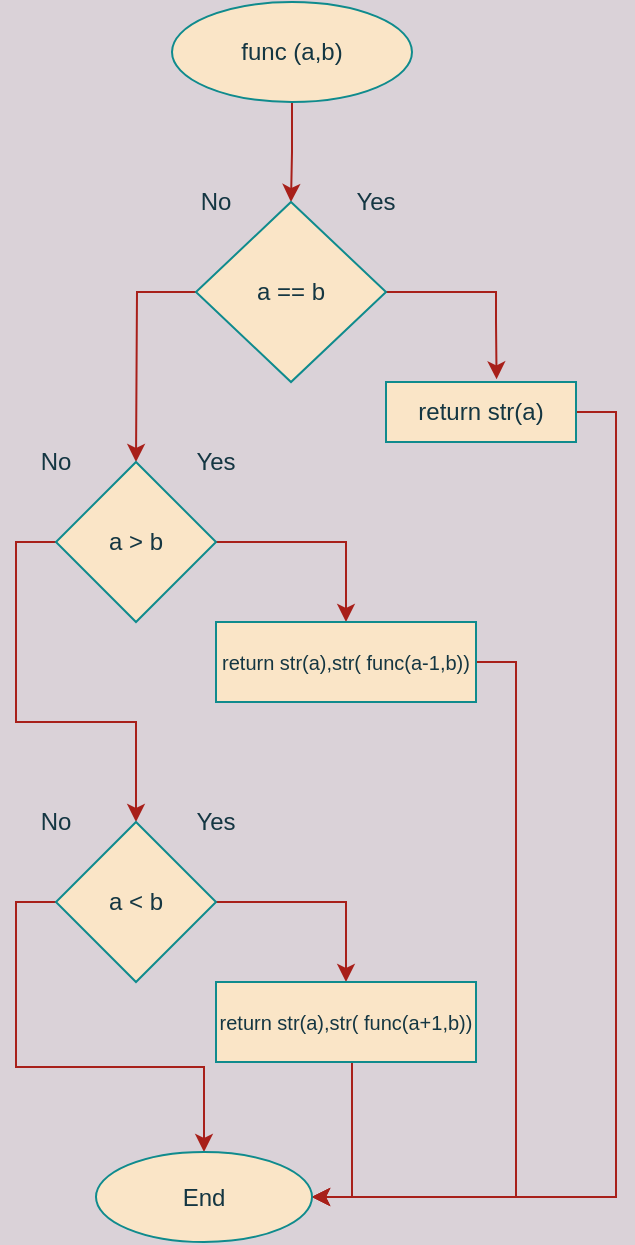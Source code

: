 <mxfile>
    <diagram id="M4vruVyRiMkwd9TWjfhX" name="1.3">
        <mxGraphModel dx="570" dy="680" grid="1" gridSize="10" guides="1" tooltips="1" connect="1" arrows="1" fold="1" page="1" pageScale="1" pageWidth="827" pageHeight="1169" background="#DAD2D8" math="0" shadow="0">
            <root>
                <mxCell id="0"/>
                <mxCell id="1" parent="0"/>
                <mxCell id="23" style="edgeStyle=orthogonalEdgeStyle;rounded=0;orthogonalLoop=1;jettySize=auto;html=1;entryX=0.5;entryY=0;entryDx=0;entryDy=0;labelBackgroundColor=#DAD2D8;strokeColor=#A8201A;fontColor=#143642;" parent="1" source="2" target="3" edge="1">
                    <mxGeometry relative="1" as="geometry"/>
                </mxCell>
                <mxCell id="2" value="func (a,b)" style="ellipse;whiteSpace=wrap;html=1;fillColor=#FAE5C7;strokeColor=#0F8B8D;fontColor=#143642;" parent="1" vertex="1">
                    <mxGeometry x="300" y="10" width="120" height="50" as="geometry"/>
                </mxCell>
                <mxCell id="7" style="edgeStyle=orthogonalEdgeStyle;rounded=0;orthogonalLoop=1;jettySize=auto;html=1;entryX=0.582;entryY=-0.045;entryDx=0;entryDy=0;entryPerimeter=0;labelBackgroundColor=#DAD2D8;strokeColor=#A8201A;fontColor=#143642;" parent="1" source="3" target="6" edge="1">
                    <mxGeometry relative="1" as="geometry">
                        <mxPoint x="452" y="170" as="targetPoint"/>
                        <Array as="points">
                            <mxPoint x="462" y="155"/>
                            <mxPoint x="462" y="170"/>
                        </Array>
                    </mxGeometry>
                </mxCell>
                <mxCell id="9" style="edgeStyle=orthogonalEdgeStyle;rounded=0;orthogonalLoop=1;jettySize=auto;html=1;labelBackgroundColor=#DAD2D8;strokeColor=#A8201A;fontColor=#143642;" parent="1" source="3" edge="1">
                    <mxGeometry relative="1" as="geometry">
                        <mxPoint x="282" y="240" as="targetPoint"/>
                    </mxGeometry>
                </mxCell>
                <mxCell id="3" value="a == b" style="rhombus;whiteSpace=wrap;html=1;fillColor=#FAE5C7;strokeColor=#0F8B8D;fontColor=#143642;" parent="1" vertex="1">
                    <mxGeometry x="312" y="110" width="95" height="90" as="geometry"/>
                </mxCell>
                <mxCell id="4" value="Yes" style="text;html=1;strokeColor=none;fillColor=none;align=center;verticalAlign=middle;whiteSpace=wrap;rounded=0;fontColor=#143642;" parent="1" vertex="1">
                    <mxGeometry x="382" y="100" width="40" height="20" as="geometry"/>
                </mxCell>
                <mxCell id="5" value="No" style="text;html=1;strokeColor=none;fillColor=none;align=center;verticalAlign=middle;whiteSpace=wrap;rounded=0;fontColor=#143642;" parent="1" vertex="1">
                    <mxGeometry x="302" y="100" width="40" height="20" as="geometry"/>
                </mxCell>
                <mxCell id="28" style="edgeStyle=orthogonalEdgeStyle;rounded=0;orthogonalLoop=1;jettySize=auto;html=1;entryX=1;entryY=0.5;entryDx=0;entryDy=0;exitX=1;exitY=0.5;exitDx=0;exitDy=0;labelBackgroundColor=#DAD2D8;strokeColor=#A8201A;fontColor=#143642;" parent="1" source="6" target="24" edge="1">
                    <mxGeometry relative="1" as="geometry"/>
                </mxCell>
                <mxCell id="6" value="return str(a)" style="rounded=0;whiteSpace=wrap;html=1;fillColor=#FAE5C7;strokeColor=#0F8B8D;fontColor=#143642;" parent="1" vertex="1">
                    <mxGeometry x="407" y="200" width="95" height="30" as="geometry"/>
                </mxCell>
                <mxCell id="13" style="edgeStyle=orthogonalEdgeStyle;rounded=0;orthogonalLoop=1;jettySize=auto;html=1;entryX=0.5;entryY=0;entryDx=0;entryDy=0;exitX=1;exitY=0.5;exitDx=0;exitDy=0;labelBackgroundColor=#DAD2D8;strokeColor=#A8201A;fontColor=#143642;" parent="1" source="8" target="12" edge="1">
                    <mxGeometry relative="1" as="geometry"/>
                </mxCell>
                <mxCell id="22" style="edgeStyle=orthogonalEdgeStyle;rounded=0;orthogonalLoop=1;jettySize=auto;html=1;entryX=0.5;entryY=0;entryDx=0;entryDy=0;exitX=0;exitY=0.5;exitDx=0;exitDy=0;labelBackgroundColor=#DAD2D8;strokeColor=#A8201A;fontColor=#143642;" parent="1" source="8" target="18" edge="1">
                    <mxGeometry relative="1" as="geometry"/>
                </mxCell>
                <mxCell id="8" value="a &amp;gt; b" style="rhombus;whiteSpace=wrap;html=1;fillColor=#FAE5C7;strokeColor=#0F8B8D;fontColor=#143642;" parent="1" vertex="1">
                    <mxGeometry x="242" y="240" width="80" height="80" as="geometry"/>
                </mxCell>
                <mxCell id="10" value="Yes" style="text;html=1;strokeColor=none;fillColor=none;align=center;verticalAlign=middle;whiteSpace=wrap;rounded=0;fontColor=#143642;" parent="1" vertex="1">
                    <mxGeometry x="302" y="230" width="40" height="20" as="geometry"/>
                </mxCell>
                <mxCell id="11" value="No" style="text;html=1;strokeColor=none;fillColor=none;align=center;verticalAlign=middle;whiteSpace=wrap;rounded=0;fontColor=#143642;" parent="1" vertex="1">
                    <mxGeometry x="222" y="230" width="40" height="20" as="geometry"/>
                </mxCell>
                <mxCell id="29" style="edgeStyle=orthogonalEdgeStyle;rounded=0;orthogonalLoop=1;jettySize=auto;html=1;entryX=1;entryY=0.5;entryDx=0;entryDy=0;exitX=1;exitY=0.5;exitDx=0;exitDy=0;labelBackgroundColor=#DAD2D8;strokeColor=#A8201A;fontColor=#143642;" parent="1" source="12" target="24" edge="1">
                    <mxGeometry relative="1" as="geometry"/>
                </mxCell>
                <mxCell id="12" value="&lt;font style=&quot;font-size: 10px&quot;&gt;return str(a),str( func(a-1,b))&lt;/font&gt;" style="rounded=0;whiteSpace=wrap;html=1;fillColor=#FAE5C7;strokeColor=#0F8B8D;fontColor=#143642;" parent="1" vertex="1">
                    <mxGeometry x="322" y="320" width="130" height="40" as="geometry"/>
                </mxCell>
                <mxCell id="17" style="edgeStyle=orthogonalEdgeStyle;rounded=0;orthogonalLoop=1;jettySize=auto;html=1;entryX=0.5;entryY=0;entryDx=0;entryDy=0;exitX=1;exitY=0.5;exitDx=0;exitDy=0;labelBackgroundColor=#DAD2D8;strokeColor=#A8201A;fontColor=#143642;" parent="1" source="18" target="21" edge="1">
                    <mxGeometry relative="1" as="geometry"/>
                </mxCell>
                <mxCell id="25" style="edgeStyle=orthogonalEdgeStyle;rounded=0;orthogonalLoop=1;jettySize=auto;html=1;exitX=0;exitY=0.5;exitDx=0;exitDy=0;labelBackgroundColor=#DAD2D8;strokeColor=#A8201A;fontColor=#143642;" parent="1" source="18" target="24" edge="1">
                    <mxGeometry relative="1" as="geometry"/>
                </mxCell>
                <mxCell id="18" value="a &amp;lt; b" style="rhombus;whiteSpace=wrap;html=1;fillColor=#FAE5C7;strokeColor=#0F8B8D;fontColor=#143642;" parent="1" vertex="1">
                    <mxGeometry x="242" y="420" width="80" height="80" as="geometry"/>
                </mxCell>
                <mxCell id="19" value="Yes" style="text;html=1;strokeColor=none;fillColor=none;align=center;verticalAlign=middle;whiteSpace=wrap;rounded=0;fontColor=#143642;" parent="1" vertex="1">
                    <mxGeometry x="302" y="410" width="40" height="20" as="geometry"/>
                </mxCell>
                <mxCell id="20" value="No" style="text;html=1;strokeColor=none;fillColor=none;align=center;verticalAlign=middle;whiteSpace=wrap;rounded=0;fontColor=#143642;" parent="1" vertex="1">
                    <mxGeometry x="222" y="410" width="40" height="20" as="geometry"/>
                </mxCell>
                <mxCell id="26" style="edgeStyle=orthogonalEdgeStyle;rounded=0;orthogonalLoop=1;jettySize=auto;html=1;entryX=1;entryY=0.5;entryDx=0;entryDy=0;labelBackgroundColor=#DAD2D8;strokeColor=#A8201A;fontColor=#143642;" parent="1" source="21" target="24" edge="1">
                    <mxGeometry relative="1" as="geometry">
                        <Array as="points">
                            <mxPoint x="390" y="608"/>
                        </Array>
                    </mxGeometry>
                </mxCell>
                <mxCell id="21" value="&lt;font style=&quot;font-size: 10px&quot;&gt;return str(a),str( func(a+1,b))&lt;/font&gt;" style="rounded=0;whiteSpace=wrap;html=1;fillColor=#FAE5C7;strokeColor=#0F8B8D;fontColor=#143642;" parent="1" vertex="1">
                    <mxGeometry x="322" y="500" width="130" height="40" as="geometry"/>
                </mxCell>
                <mxCell id="24" value="End" style="ellipse;whiteSpace=wrap;html=1;fillColor=#FAE5C7;strokeColor=#0F8B8D;fontColor=#143642;" parent="1" vertex="1">
                    <mxGeometry x="262" y="585" width="108" height="45" as="geometry"/>
                </mxCell>
            </root>
        </mxGraphModel>
    </diagram>
    <diagram id="WvWvbBL4U0hH1dh7uA5E" name="1.4.Akkerman function">
        <mxGraphModel dx="570" dy="680" grid="1" gridSize="10" guides="1" tooltips="1" connect="1" arrows="1" fold="1" page="1" pageScale="1" pageWidth="827" pageHeight="1169" background="#DAD2D8" math="0" shadow="0">
            <root>
                <mxCell id="ZDaxiKDmxWVDDlFm1XxA-0"/>
                <mxCell id="ZDaxiKDmxWVDDlFm1XxA-1" parent="ZDaxiKDmxWVDDlFm1XxA-0"/>
                <mxCell id="xDS9WT2REHHh9zGj4nHK-0" style="edgeStyle=orthogonalEdgeStyle;rounded=0;orthogonalLoop=1;jettySize=auto;html=1;entryX=0.5;entryY=0;entryDx=0;entryDy=0;labelBackgroundColor=#DAD2D8;strokeColor=#A8201A;fontColor=#143642;" parent="ZDaxiKDmxWVDDlFm1XxA-1" source="xDS9WT2REHHh9zGj4nHK-1" target="xDS9WT2REHHh9zGj4nHK-4" edge="1">
                    <mxGeometry relative="1" as="geometry"/>
                </mxCell>
                <mxCell id="xDS9WT2REHHh9zGj4nHK-1" value="Ackermann func&lt;br&gt;(Afunc)&lt;br&gt;(m,n)" style="ellipse;whiteSpace=wrap;html=1;fillColor=#FAE5C7;strokeColor=#0F8B8D;fontColor=#143642;" parent="ZDaxiKDmxWVDDlFm1XxA-1" vertex="1">
                    <mxGeometry x="300" y="80" width="120" height="50" as="geometry"/>
                </mxCell>
                <mxCell id="xDS9WT2REHHh9zGj4nHK-2" style="edgeStyle=orthogonalEdgeStyle;rounded=0;orthogonalLoop=1;jettySize=auto;html=1;entryX=0.582;entryY=-0.045;entryDx=0;entryDy=0;entryPerimeter=0;labelBackgroundColor=#DAD2D8;strokeColor=#A8201A;fontColor=#143642;" parent="ZDaxiKDmxWVDDlFm1XxA-1" source="xDS9WT2REHHh9zGj4nHK-4" target="xDS9WT2REHHh9zGj4nHK-8" edge="1">
                    <mxGeometry relative="1" as="geometry">
                        <mxPoint x="452" y="240" as="targetPoint"/>
                        <Array as="points">
                            <mxPoint x="462" y="225"/>
                            <mxPoint x="462" y="240"/>
                        </Array>
                    </mxGeometry>
                </mxCell>
                <mxCell id="xDS9WT2REHHh9zGj4nHK-3" style="edgeStyle=orthogonalEdgeStyle;rounded=0;orthogonalLoop=1;jettySize=auto;html=1;labelBackgroundColor=#DAD2D8;strokeColor=#A8201A;fontColor=#143642;" parent="ZDaxiKDmxWVDDlFm1XxA-1" source="xDS9WT2REHHh9zGj4nHK-4" edge="1">
                    <mxGeometry relative="1" as="geometry">
                        <mxPoint x="282" y="310" as="targetPoint"/>
                    </mxGeometry>
                </mxCell>
                <mxCell id="xDS9WT2REHHh9zGj4nHK-4" value="m == 0" style="rhombus;whiteSpace=wrap;html=1;fillColor=#FAE5C7;strokeColor=#0F8B8D;fontColor=#143642;" parent="ZDaxiKDmxWVDDlFm1XxA-1" vertex="1">
                    <mxGeometry x="312" y="180" width="95" height="90" as="geometry"/>
                </mxCell>
                <mxCell id="xDS9WT2REHHh9zGj4nHK-5" value="Yes" style="text;html=1;strokeColor=none;fillColor=none;align=center;verticalAlign=middle;whiteSpace=wrap;rounded=0;fontColor=#143642;" parent="ZDaxiKDmxWVDDlFm1XxA-1" vertex="1">
                    <mxGeometry x="382" y="170" width="40" height="20" as="geometry"/>
                </mxCell>
                <mxCell id="xDS9WT2REHHh9zGj4nHK-6" value="No" style="text;html=1;strokeColor=none;fillColor=none;align=center;verticalAlign=middle;whiteSpace=wrap;rounded=0;fontColor=#143642;" parent="ZDaxiKDmxWVDDlFm1XxA-1" vertex="1">
                    <mxGeometry x="302" y="170" width="40" height="20" as="geometry"/>
                </mxCell>
                <mxCell id="xDS9WT2REHHh9zGj4nHK-7" style="edgeStyle=orthogonalEdgeStyle;rounded=0;orthogonalLoop=1;jettySize=auto;html=1;entryX=1;entryY=0.5;entryDx=0;entryDy=0;exitX=1;exitY=0.5;exitDx=0;exitDy=0;labelBackgroundColor=#DAD2D8;strokeColor=#A8201A;fontColor=#143642;" parent="ZDaxiKDmxWVDDlFm1XxA-1" source="xDS9WT2REHHh9zGj4nHK-8" target="xDS9WT2REHHh9zGj4nHK-23" edge="1">
                    <mxGeometry relative="1" as="geometry"/>
                </mxCell>
                <mxCell id="xDS9WT2REHHh9zGj4nHK-8" value="return n+1" style="rounded=0;whiteSpace=wrap;html=1;fillColor=#FAE5C7;strokeColor=#0F8B8D;fontColor=#143642;" parent="ZDaxiKDmxWVDDlFm1XxA-1" vertex="1">
                    <mxGeometry x="407" y="270" width="95" height="30" as="geometry"/>
                </mxCell>
                <mxCell id="xDS9WT2REHHh9zGj4nHK-9" style="edgeStyle=orthogonalEdgeStyle;rounded=0;orthogonalLoop=1;jettySize=auto;html=1;entryX=0.5;entryY=0;entryDx=0;entryDy=0;exitX=1;exitY=0.5;exitDx=0;exitDy=0;labelBackgroundColor=#DAD2D8;strokeColor=#A8201A;fontColor=#143642;" parent="ZDaxiKDmxWVDDlFm1XxA-1" source="xDS9WT2REHHh9zGj4nHK-11" target="xDS9WT2REHHh9zGj4nHK-15" edge="1">
                    <mxGeometry relative="1" as="geometry"/>
                </mxCell>
                <mxCell id="xDS9WT2REHHh9zGj4nHK-25" style="edgeStyle=orthogonalEdgeStyle;rounded=0;orthogonalLoop=1;jettySize=auto;html=1;labelBackgroundColor=#DAD2D8;strokeColor=#A8201A;fontColor=#143642;" parent="ZDaxiKDmxWVDDlFm1XxA-1" source="xDS9WT2REHHh9zGj4nHK-11" edge="1">
                    <mxGeometry relative="1" as="geometry">
                        <mxPoint x="220" y="470" as="targetPoint"/>
                    </mxGeometry>
                </mxCell>
                <mxCell id="xDS9WT2REHHh9zGj4nHK-11" value="m &amp;gt; 0&lt;br&gt;and&lt;br&gt;n == 0" style="rhombus;whiteSpace=wrap;html=1;fillColor=#FAE5C7;strokeColor=#0F8B8D;fontColor=#143642;" parent="ZDaxiKDmxWVDDlFm1XxA-1" vertex="1">
                    <mxGeometry x="242" y="310" width="80" height="80" as="geometry"/>
                </mxCell>
                <mxCell id="xDS9WT2REHHh9zGj4nHK-12" value="Yes" style="text;html=1;strokeColor=none;fillColor=none;align=center;verticalAlign=middle;whiteSpace=wrap;rounded=0;fontColor=#143642;" parent="ZDaxiKDmxWVDDlFm1XxA-1" vertex="1">
                    <mxGeometry x="302" y="300" width="40" height="20" as="geometry"/>
                </mxCell>
                <mxCell id="xDS9WT2REHHh9zGj4nHK-13" value="No" style="text;html=1;strokeColor=none;fillColor=none;align=center;verticalAlign=middle;whiteSpace=wrap;rounded=0;fontColor=#143642;" parent="ZDaxiKDmxWVDDlFm1XxA-1" vertex="1">
                    <mxGeometry x="222" y="300" width="40" height="20" as="geometry"/>
                </mxCell>
                <mxCell id="xDS9WT2REHHh9zGj4nHK-14" style="edgeStyle=orthogonalEdgeStyle;rounded=0;orthogonalLoop=1;jettySize=auto;html=1;entryX=1;entryY=0.5;entryDx=0;entryDy=0;exitX=1;exitY=0.5;exitDx=0;exitDy=0;labelBackgroundColor=#DAD2D8;strokeColor=#A8201A;fontColor=#143642;" parent="ZDaxiKDmxWVDDlFm1XxA-1" source="xDS9WT2REHHh9zGj4nHK-15" target="xDS9WT2REHHh9zGj4nHK-23" edge="1">
                    <mxGeometry relative="1" as="geometry"/>
                </mxCell>
                <mxCell id="xDS9WT2REHHh9zGj4nHK-15" value="&lt;font style=&quot;font-size: 10px&quot;&gt;return Afunc(m -1, 1)&lt;/font&gt;" style="rounded=0;whiteSpace=wrap;html=1;fillColor=#FAE5C7;strokeColor=#0F8B8D;fontColor=#143642;" parent="ZDaxiKDmxWVDDlFm1XxA-1" vertex="1">
                    <mxGeometry x="322" y="390" width="130" height="40" as="geometry"/>
                </mxCell>
                <mxCell id="xDS9WT2REHHh9zGj4nHK-18" value="m &amp;gt; 0&lt;br&gt;and&lt;br&gt;n &amp;gt; 0" style="rhombus;whiteSpace=wrap;html=1;fillColor=#FAE5C7;strokeColor=#0F8B8D;fontColor=#143642;" parent="ZDaxiKDmxWVDDlFm1XxA-1" vertex="1">
                    <mxGeometry x="60" y="480" width="80" height="80" as="geometry"/>
                </mxCell>
                <mxCell id="xDS9WT2REHHh9zGj4nHK-19" value="Yes" style="text;html=1;strokeColor=none;fillColor=none;align=center;verticalAlign=middle;whiteSpace=wrap;rounded=0;fontColor=#143642;" parent="ZDaxiKDmxWVDDlFm1XxA-1" vertex="1">
                    <mxGeometry x="120" y="470" width="40" height="20" as="geometry"/>
                </mxCell>
                <mxCell id="xDS9WT2REHHh9zGj4nHK-20" value="No" style="text;html=1;strokeColor=none;fillColor=none;align=center;verticalAlign=middle;whiteSpace=wrap;rounded=0;fontColor=#143642;" parent="ZDaxiKDmxWVDDlFm1XxA-1" vertex="1">
                    <mxGeometry x="40" y="470" width="40" height="20" as="geometry"/>
                </mxCell>
                <mxCell id="xDS9WT2REHHh9zGj4nHK-24" style="edgeStyle=orthogonalEdgeStyle;rounded=0;orthogonalLoop=1;jettySize=auto;html=1;entryX=0.5;entryY=0;entryDx=0;entryDy=0;labelBackgroundColor=#DAD2D8;strokeColor=#A8201A;fontColor=#143642;" parent="ZDaxiKDmxWVDDlFm1XxA-1" source="xDS9WT2REHHh9zGj4nHK-22" target="xDS9WT2REHHh9zGj4nHK-23" edge="1">
                    <mxGeometry relative="1" as="geometry"/>
                </mxCell>
                <mxCell id="xDS9WT2REHHh9zGj4nHK-22" value="&lt;font style=&quot;font-size: 10px&quot;&gt;return Afunc(m -1 , Afunc(m, n -1))&lt;/font&gt;" style="rounded=0;whiteSpace=wrap;html=1;fillColor=#FAE5C7;strokeColor=#0F8B8D;fontColor=#143642;" parent="ZDaxiKDmxWVDDlFm1XxA-1" vertex="1">
                    <mxGeometry x="200" y="480" width="170" height="40" as="geometry"/>
                </mxCell>
                <mxCell id="xDS9WT2REHHh9zGj4nHK-23" value="End" style="ellipse;whiteSpace=wrap;html=1;fillColor=#FAE5C7;strokeColor=#0F8B8D;fontColor=#143642;" parent="ZDaxiKDmxWVDDlFm1XxA-1" vertex="1">
                    <mxGeometry x="262" y="655" width="108" height="45" as="geometry"/>
                </mxCell>
                <mxCell id="xDS9WT2REHHh9zGj4nHK-26" value="" style="endArrow=classic;html=1;exitX=0.687;exitY=0.868;exitDx=0;exitDy=0;exitPerimeter=0;labelBackgroundColor=#DAD2D8;strokeColor=#A8201A;fontColor=#143642;" parent="ZDaxiKDmxWVDDlFm1XxA-1" source="xDS9WT2REHHh9zGj4nHK-18" edge="1">
                    <mxGeometry width="50" height="50" relative="1" as="geometry">
                        <mxPoint x="120" y="560" as="sourcePoint"/>
                        <mxPoint x="190" y="510" as="targetPoint"/>
                    </mxGeometry>
                </mxCell>
            </root>
        </mxGraphModel>
    </diagram>
    <diagram id="Q_7a5es64BrHsYmzT0rj" name="Euclidean_algorithm">
        <mxGraphModel dx="570" dy="680" grid="1" gridSize="10" guides="1" tooltips="1" connect="1" arrows="1" fold="1" page="1" pageScale="1" pageWidth="827" pageHeight="1169" background="#DAD2D8" math="0" shadow="0">
            <root>
                <mxCell id="pAtoyhg9l4RPakUxPp27-0"/>
                <mxCell id="pAtoyhg9l4RPakUxPp27-1" parent="pAtoyhg9l4RPakUxPp27-0"/>
                <mxCell id="FoBWPcvAEHmcZkQ-fAAG-9" style="edgeStyle=orthogonalEdgeStyle;rounded=0;orthogonalLoop=1;jettySize=auto;html=1;entryX=0.5;entryY=0;entryDx=0;entryDy=0;labelBackgroundColor=#DAD2D8;strokeColor=#A8201A;fontColor=#143642;" parent="pAtoyhg9l4RPakUxPp27-1" source="pAtoyhg9l4RPakUxPp27-2" target="FoBWPcvAEHmcZkQ-fAAG-1" edge="1">
                    <mxGeometry relative="1" as="geometry"/>
                </mxCell>
                <mxCell id="pAtoyhg9l4RPakUxPp27-2" value="gcd ( m, n )" style="ellipse;whiteSpace=wrap;html=1;fillColor=#FAE5C7;strokeColor=#0F8B8D;fontColor=#143642;" parent="pAtoyhg9l4RPakUxPp27-1" vertex="1">
                    <mxGeometry x="330" y="50" width="120" height="50" as="geometry"/>
                </mxCell>
                <mxCell id="FoBWPcvAEHmcZkQ-fAAG-8" style="edgeStyle=orthogonalEdgeStyle;rounded=0;orthogonalLoop=1;jettySize=auto;html=1;entryX=0.5;entryY=0;entryDx=0;entryDy=0;labelBackgroundColor=#DAD2D8;strokeColor=#A8201A;fontColor=#143642;" parent="pAtoyhg9l4RPakUxPp27-1" source="FoBWPcvAEHmcZkQ-fAAG-1" target="FoBWPcvAEHmcZkQ-fAAG-4" edge="1">
                    <mxGeometry relative="1" as="geometry"/>
                </mxCell>
                <mxCell id="FoBWPcvAEHmcZkQ-fAAG-11" style="edgeStyle=orthogonalEdgeStyle;rounded=0;orthogonalLoop=1;jettySize=auto;html=1;labelBackgroundColor=#DAD2D8;strokeColor=#A8201A;fontColor=#143642;" parent="pAtoyhg9l4RPakUxPp27-1" source="FoBWPcvAEHmcZkQ-fAAG-1" target="FoBWPcvAEHmcZkQ-fAAG-12" edge="1">
                    <mxGeometry relative="1" as="geometry">
                        <mxPoint x="460" y="650" as="targetPoint"/>
                        <Array as="points">
                            <mxPoint x="610" y="195"/>
                            <mxPoint x="610" y="570"/>
                        </Array>
                    </mxGeometry>
                </mxCell>
                <mxCell id="FoBWPcvAEHmcZkQ-fAAG-1" value="while&lt;br&gt;m != n" style="rhombus;whiteSpace=wrap;html=1;fillColor=#FAE5C7;strokeColor=#0F8B8D;fontColor=#143642;" parent="pAtoyhg9l4RPakUxPp27-1" vertex="1">
                    <mxGeometry x="342.5" y="150" width="95" height="90" as="geometry"/>
                </mxCell>
                <mxCell id="FoBWPcvAEHmcZkQ-fAAG-2" value="Yes" style="text;html=1;strokeColor=none;fillColor=none;align=center;verticalAlign=middle;whiteSpace=wrap;rounded=0;fontColor=#143642;" parent="pAtoyhg9l4RPakUxPp27-1" vertex="1">
                    <mxGeometry x="410" y="280" width="40" height="20" as="geometry"/>
                </mxCell>
                <mxCell id="FoBWPcvAEHmcZkQ-fAAG-3" value="No" style="text;html=1;strokeColor=none;fillColor=none;align=center;verticalAlign=middle;whiteSpace=wrap;rounded=0;fontColor=#143642;" parent="pAtoyhg9l4RPakUxPp27-1" vertex="1">
                    <mxGeometry x="330" y="280" width="40" height="20" as="geometry"/>
                </mxCell>
                <mxCell id="FoBWPcvAEHmcZkQ-fAAG-7" style="edgeStyle=orthogonalEdgeStyle;rounded=0;orthogonalLoop=1;jettySize=auto;html=1;entryX=0.5;entryY=0;entryDx=0;entryDy=0;labelBackgroundColor=#DAD2D8;strokeColor=#A8201A;fontColor=#143642;" parent="pAtoyhg9l4RPakUxPp27-1" source="FoBWPcvAEHmcZkQ-fAAG-4" target="FoBWPcvAEHmcZkQ-fAAG-5" edge="1">
                    <mxGeometry relative="1" as="geometry"/>
                </mxCell>
                <mxCell id="FoBWPcvAEHmcZkQ-fAAG-10" style="edgeStyle=orthogonalEdgeStyle;rounded=0;orthogonalLoop=1;jettySize=auto;html=1;entryX=0.45;entryY=-0.033;entryDx=0;entryDy=0;entryPerimeter=0;labelBackgroundColor=#DAD2D8;strokeColor=#A8201A;fontColor=#143642;" parent="pAtoyhg9l4RPakUxPp27-1" source="FoBWPcvAEHmcZkQ-fAAG-4" target="FoBWPcvAEHmcZkQ-fAAG-6" edge="1">
                    <mxGeometry relative="1" as="geometry"/>
                </mxCell>
                <mxCell id="FoBWPcvAEHmcZkQ-fAAG-4" value="m &amp;gt; n" style="rhombus;whiteSpace=wrap;html=1;fillColor=#FAE5C7;strokeColor=#0F8B8D;fontColor=#143642;" parent="pAtoyhg9l4RPakUxPp27-1" vertex="1">
                    <mxGeometry x="342.5" y="280" width="95" height="90" as="geometry"/>
                </mxCell>
                <mxCell id="FoBWPcvAEHmcZkQ-fAAG-17" style="edgeStyle=orthogonalEdgeStyle;rounded=0;orthogonalLoop=1;jettySize=auto;html=1;entryX=0;entryY=0.5;entryDx=0;entryDy=0;labelBackgroundColor=#DAD2D8;strokeColor=#A8201A;fontColor=#143642;" parent="pAtoyhg9l4RPakUxPp27-1" source="FoBWPcvAEHmcZkQ-fAAG-5" target="FoBWPcvAEHmcZkQ-fAAG-1" edge="1">
                    <mxGeometry relative="1" as="geometry">
                        <mxPoint x="340" y="200" as="targetPoint"/>
                        <Array as="points">
                            <mxPoint x="510" y="500"/>
                            <mxPoint x="70" y="500"/>
                            <mxPoint x="70" y="195"/>
                        </Array>
                    </mxGeometry>
                </mxCell>
                <mxCell id="FoBWPcvAEHmcZkQ-fAAG-5" value="m = m - n" style="rounded=0;whiteSpace=wrap;html=1;fillColor=#FAE5C7;strokeColor=#0F8B8D;fontColor=#143642;" parent="pAtoyhg9l4RPakUxPp27-1" vertex="1">
                    <mxGeometry x="450" y="400" width="120" height="60" as="geometry"/>
                </mxCell>
                <mxCell id="FoBWPcvAEHmcZkQ-fAAG-16" style="edgeStyle=orthogonalEdgeStyle;rounded=0;orthogonalLoop=1;jettySize=auto;html=1;entryX=0;entryY=0.5;entryDx=0;entryDy=0;labelBackgroundColor=#DAD2D8;strokeColor=#A8201A;fontColor=#143642;" parent="pAtoyhg9l4RPakUxPp27-1" source="FoBWPcvAEHmcZkQ-fAAG-6" target="FoBWPcvAEHmcZkQ-fAAG-1" edge="1">
                    <mxGeometry relative="1" as="geometry">
                        <mxPoint x="270" y="530" as="targetPoint"/>
                        <Array as="points">
                            <mxPoint x="270" y="500"/>
                            <mxPoint x="70" y="500"/>
                            <mxPoint x="70" y="195"/>
                        </Array>
                    </mxGeometry>
                </mxCell>
                <mxCell id="FoBWPcvAEHmcZkQ-fAAG-6" value="n= n - m" style="rounded=0;whiteSpace=wrap;html=1;fillColor=#FAE5C7;strokeColor=#0F8B8D;fontColor=#143642;" parent="pAtoyhg9l4RPakUxPp27-1" vertex="1">
                    <mxGeometry x="210" y="400" width="120" height="60" as="geometry"/>
                </mxCell>
                <mxCell id="FoBWPcvAEHmcZkQ-fAAG-19" style="edgeStyle=orthogonalEdgeStyle;rounded=0;orthogonalLoop=1;jettySize=auto;html=1;entryX=0.5;entryY=0;entryDx=0;entryDy=0;labelBackgroundColor=#DAD2D8;strokeColor=#A8201A;fontColor=#143642;" parent="pAtoyhg9l4RPakUxPp27-1" source="FoBWPcvAEHmcZkQ-fAAG-12" target="FoBWPcvAEHmcZkQ-fAAG-18" edge="1">
                    <mxGeometry relative="1" as="geometry"/>
                </mxCell>
                <mxCell id="FoBWPcvAEHmcZkQ-fAAG-12" value="return m" style="rounded=0;whiteSpace=wrap;html=1;fillColor=#FAE5C7;strokeColor=#0F8B8D;fontColor=#143642;" parent="pAtoyhg9l4RPakUxPp27-1" vertex="1">
                    <mxGeometry x="310" y="540" width="120" height="60" as="geometry"/>
                </mxCell>
                <mxCell id="FoBWPcvAEHmcZkQ-fAAG-18" value="End" style="ellipse;whiteSpace=wrap;html=1;fillColor=#FAE5C7;strokeColor=#0F8B8D;fontColor=#143642;" parent="pAtoyhg9l4RPakUxPp27-1" vertex="1">
                    <mxGeometry x="305" y="640" width="130" height="50" as="geometry"/>
                </mxCell>
            </root>
        </mxGraphModel>
    </diagram>
    <diagram name="Euclidean_algorithm_recursion" id="AwhQEXdf2wl_mJkQNsrn">
        <mxGraphModel dx="570" dy="680" grid="1" gridSize="10" guides="1" tooltips="1" connect="1" arrows="1" fold="1" page="1" pageScale="1" pageWidth="827" pageHeight="1169" background="#DAD2D8" math="0" shadow="0">
            <root>
                <mxCell id="xmzUvvyBv9rUKXLdJyi6-0"/>
                <mxCell id="xmzUvvyBv9rUKXLdJyi6-1" parent="xmzUvvyBv9rUKXLdJyi6-0"/>
                <mxCell id="xmzUvvyBv9rUKXLdJyi6-2" style="edgeStyle=orthogonalEdgeStyle;rounded=0;orthogonalLoop=1;jettySize=auto;html=1;entryX=0.5;entryY=0;entryDx=0;entryDy=0;labelBackgroundColor=#DAD2D8;strokeColor=#A8201A;fontColor=#143642;" parent="xmzUvvyBv9rUKXLdJyi6-1" source="xmzUvvyBv9rUKXLdJyi6-3" target="xmzUvvyBv9rUKXLdJyi6-6" edge="1">
                    <mxGeometry relative="1" as="geometry"/>
                </mxCell>
                <mxCell id="xmzUvvyBv9rUKXLdJyi6-3" value="gcd ( m, n )" style="ellipse;whiteSpace=wrap;html=1;fillColor=#FAE5C7;strokeColor=#0F8B8D;fontColor=#143642;" parent="xmzUvvyBv9rUKXLdJyi6-1" vertex="1">
                    <mxGeometry x="330" y="50" width="120" height="50" as="geometry"/>
                </mxCell>
                <mxCell id="xmzUvvyBv9rUKXLdJyi6-21" style="edgeStyle=orthogonalEdgeStyle;rounded=0;orthogonalLoop=1;jettySize=auto;html=1;entryX=0.5;entryY=0;entryDx=0;entryDy=0;labelBackgroundColor=#DAD2D8;strokeColor=#A8201A;fontColor=#143642;" parent="xmzUvvyBv9rUKXLdJyi6-1" source="xmzUvvyBv9rUKXLdJyi6-6" target="xmzUvvyBv9rUKXLdJyi6-17" edge="1">
                    <mxGeometry relative="1" as="geometry"/>
                </mxCell>
                <mxCell id="xmzUvvyBv9rUKXLdJyi6-22" style="edgeStyle=orthogonalEdgeStyle;rounded=0;orthogonalLoop=1;jettySize=auto;html=1;entryX=0.5;entryY=0;entryDx=0;entryDy=0;labelBackgroundColor=#DAD2D8;strokeColor=#A8201A;fontColor=#143642;" parent="xmzUvvyBv9rUKXLdJyi6-1" source="xmzUvvyBv9rUKXLdJyi6-6" target="xmzUvvyBv9rUKXLdJyi6-13" edge="1">
                    <mxGeometry relative="1" as="geometry"/>
                </mxCell>
                <mxCell id="xmzUvvyBv9rUKXLdJyi6-6" value="n == 0" style="rhombus;whiteSpace=wrap;html=1;fillColor=#FAE5C7;strokeColor=#0F8B8D;fontColor=#143642;" parent="xmzUvvyBv9rUKXLdJyi6-1" vertex="1">
                    <mxGeometry x="342.5" y="150" width="95" height="90" as="geometry"/>
                </mxCell>
                <mxCell id="xmzUvvyBv9rUKXLdJyi6-24" style="edgeStyle=orthogonalEdgeStyle;rounded=0;orthogonalLoop=1;jettySize=auto;html=1;entryX=0.5;entryY=0;entryDx=0;entryDy=0;labelBackgroundColor=#DAD2D8;strokeColor=#A8201A;fontColor=#143642;" parent="xmzUvvyBv9rUKXLdJyi6-1" source="xmzUvvyBv9rUKXLdJyi6-13" target="xmzUvvyBv9rUKXLdJyi6-18" edge="1">
                    <mxGeometry relative="1" as="geometry"/>
                </mxCell>
                <mxCell id="xmzUvvyBv9rUKXLdJyi6-13" value="gcd ( n, m%n)" style="rounded=0;whiteSpace=wrap;html=1;fillColor=#FAE5C7;strokeColor=#0F8B8D;fontColor=#143642;" parent="xmzUvvyBv9rUKXLdJyi6-1" vertex="1">
                    <mxGeometry x="210" y="250" width="120" height="60" as="geometry"/>
                </mxCell>
                <mxCell id="xmzUvvyBv9rUKXLdJyi6-23" style="edgeStyle=orthogonalEdgeStyle;rounded=0;orthogonalLoop=1;jettySize=auto;html=1;labelBackgroundColor=#DAD2D8;strokeColor=#A8201A;fontColor=#143642;" parent="xmzUvvyBv9rUKXLdJyi6-1" source="xmzUvvyBv9rUKXLdJyi6-17" target="xmzUvvyBv9rUKXLdJyi6-18" edge="1">
                    <mxGeometry relative="1" as="geometry"/>
                </mxCell>
                <mxCell id="xmzUvvyBv9rUKXLdJyi6-17" value="return m" style="rounded=0;whiteSpace=wrap;html=1;fillColor=#FAE5C7;strokeColor=#0F8B8D;fontColor=#143642;" parent="xmzUvvyBv9rUKXLdJyi6-1" vertex="1">
                    <mxGeometry x="470" y="220" width="120" height="60" as="geometry"/>
                </mxCell>
                <mxCell id="xmzUvvyBv9rUKXLdJyi6-18" value="End" style="ellipse;whiteSpace=wrap;html=1;fillColor=#FAE5C7;strokeColor=#0F8B8D;fontColor=#143642;" parent="xmzUvvyBv9rUKXLdJyi6-1" vertex="1">
                    <mxGeometry x="342.5" y="360" width="130" height="50" as="geometry"/>
                </mxCell>
                <mxCell id="xmzUvvyBv9rUKXLdJyi6-19" value="Yes" style="text;html=1;strokeColor=none;fillColor=none;align=center;verticalAlign=middle;whiteSpace=wrap;rounded=0;fontColor=#143642;" parent="xmzUvvyBv9rUKXLdJyi6-1" vertex="1">
                    <mxGeometry x="410" y="150" width="40" height="20" as="geometry"/>
                </mxCell>
                <mxCell id="xmzUvvyBv9rUKXLdJyi6-20" value="No" style="text;html=1;strokeColor=none;fillColor=none;align=center;verticalAlign=middle;whiteSpace=wrap;rounded=0;fontColor=#143642;" parent="xmzUvvyBv9rUKXLdJyi6-1" vertex="1">
                    <mxGeometry x="330" y="150" width="40" height="20" as="geometry"/>
                </mxCell>
            </root>
        </mxGraphModel>
    </diagram>
    <diagram name="Euclidean_algorithm_Loop" id="AZqCosPeiQ9cP8kBidhV">
        <mxGraphModel dx="570" dy="680" grid="1" gridSize="10" guides="1" tooltips="1" connect="1" arrows="1" fold="1" page="1" pageScale="1" pageWidth="827" pageHeight="1169" background="#DAD2D8" math="0" shadow="0">
            <root>
                <mxCell id="Y0tLtC83ZistXatWVus2-0"/>
                <mxCell id="Y0tLtC83ZistXatWVus2-1" parent="Y0tLtC83ZistXatWVus2-0"/>
                <mxCell id="Y0tLtC83ZistXatWVus2-2" style="edgeStyle=orthogonalEdgeStyle;rounded=0;orthogonalLoop=1;jettySize=auto;html=1;entryX=0.5;entryY=0;entryDx=0;entryDy=0;labelBackgroundColor=#DAD2D8;strokeColor=#A8201A;fontColor=#143642;" parent="Y0tLtC83ZistXatWVus2-1" source="Y0tLtC83ZistXatWVus2-3" target="Y0tLtC83ZistXatWVus2-6" edge="1">
                    <mxGeometry relative="1" as="geometry"/>
                </mxCell>
                <mxCell id="Y0tLtC83ZistXatWVus2-3" value="gcd ( m, n )" style="ellipse;whiteSpace=wrap;html=1;fillColor=#FAE5C7;strokeColor=#0F8B8D;fontColor=#143642;" parent="Y0tLtC83ZistXatWVus2-1" vertex="1">
                    <mxGeometry x="330" y="50" width="120" height="50" as="geometry"/>
                </mxCell>
                <mxCell id="Y0tLtC83ZistXatWVus2-16" style="edgeStyle=orthogonalEdgeStyle;rounded=0;orthogonalLoop=1;jettySize=auto;html=1;entryX=1;entryY=0.5;entryDx=0;entryDy=0;labelBackgroundColor=#DAD2D8;strokeColor=#A8201A;fontColor=#143642;" parent="Y0tLtC83ZistXatWVus2-1" source="Y0tLtC83ZistXatWVus2-6" target="Y0tLtC83ZistXatWVus2-8" edge="1">
                    <mxGeometry relative="1" as="geometry">
                        <Array as="points">
                            <mxPoint x="530" y="195"/>
                            <mxPoint x="530" y="480"/>
                        </Array>
                    </mxGeometry>
                </mxCell>
                <mxCell id="Y0tLtC83ZistXatWVus2-6" value="While&lt;br&gt;n != 0" style="rhombus;whiteSpace=wrap;html=1;fillColor=#FAE5C7;strokeColor=#0F8B8D;fontColor=#143642;" parent="Y0tLtC83ZistXatWVus2-1" vertex="1">
                    <mxGeometry x="342.5" y="150" width="95" height="90" as="geometry"/>
                </mxCell>
                <mxCell id="Y0tLtC83ZistXatWVus2-17" style="edgeStyle=orthogonalEdgeStyle;rounded=0;orthogonalLoop=1;jettySize=auto;html=1;entryX=0.5;entryY=0;entryDx=0;entryDy=0;labelBackgroundColor=#DAD2D8;strokeColor=#A8201A;fontColor=#143642;" parent="Y0tLtC83ZistXatWVus2-1" source="Y0tLtC83ZistXatWVus2-8" target="Y0tLtC83ZistXatWVus2-11" edge="1">
                    <mxGeometry relative="1" as="geometry"/>
                </mxCell>
                <mxCell id="Y0tLtC83ZistXatWVus2-8" value="return m" style="rounded=0;whiteSpace=wrap;html=1;fillColor=#FAE5C7;strokeColor=#0F8B8D;fontColor=#143642;" parent="Y0tLtC83ZistXatWVus2-1" vertex="1">
                    <mxGeometry x="340" y="450" width="120" height="60" as="geometry"/>
                </mxCell>
                <mxCell id="Y0tLtC83ZistXatWVus2-14" style="edgeStyle=orthogonalEdgeStyle;rounded=0;orthogonalLoop=1;jettySize=auto;html=1;entryX=0;entryY=0.5;entryDx=0;entryDy=0;labelBackgroundColor=#DAD2D8;strokeColor=#A8201A;fontColor=#143642;" parent="Y0tLtC83ZistXatWVus2-1" source="Y0tLtC83ZistXatWVus2-10" target="Y0tLtC83ZistXatWVus2-6" edge="1">
                    <mxGeometry relative="1" as="geometry">
                        <Array as="points">
                            <mxPoint x="390" y="420"/>
                            <mxPoint x="310" y="420"/>
                            <mxPoint x="310" y="195"/>
                        </Array>
                    </mxGeometry>
                </mxCell>
                <mxCell id="Y0tLtC83ZistXatWVus2-10" value="m , n = n, m % n" style="rounded=0;whiteSpace=wrap;html=1;fillColor=#FAE5C7;strokeColor=#0F8B8D;fontColor=#143642;" parent="Y0tLtC83ZistXatWVus2-1" vertex="1">
                    <mxGeometry x="330" y="290" width="120" height="60" as="geometry"/>
                </mxCell>
                <mxCell id="Y0tLtC83ZistXatWVus2-11" value="End" style="ellipse;whiteSpace=wrap;html=1;fillColor=#FAE5C7;strokeColor=#0F8B8D;fontColor=#143642;" parent="Y0tLtC83ZistXatWVus2-1" vertex="1">
                    <mxGeometry x="335" y="550" width="130" height="50" as="geometry"/>
                </mxCell>
                <mxCell id="Y0tLtC83ZistXatWVus2-12" value="Yes" style="text;html=1;strokeColor=none;fillColor=none;align=center;verticalAlign=middle;whiteSpace=wrap;rounded=0;fontColor=#143642;" parent="Y0tLtC83ZistXatWVus2-1" vertex="1">
                    <mxGeometry x="410" y="150" width="40" height="20" as="geometry"/>
                </mxCell>
                <mxCell id="Y0tLtC83ZistXatWVus2-13" value="No" style="text;html=1;strokeColor=none;fillColor=none;align=center;verticalAlign=middle;whiteSpace=wrap;rounded=0;fontColor=#143642;" parent="Y0tLtC83ZistXatWVus2-1" vertex="1">
                    <mxGeometry x="330" y="150" width="40" height="20" as="geometry"/>
                </mxCell>
            </root>
        </mxGraphModel>
    </diagram>
    <diagram id="_EukYsfuQ-tB6Bq7rdaD" name="Sieve of Eratosthenes">
        <mxGraphModel dx="570" dy="680" grid="1" gridSize="10" guides="1" tooltips="1" connect="1" arrows="1" fold="1" page="1" pageScale="1" pageWidth="827" pageHeight="1169" background="#DAD2D8" math="0" shadow="0">
            <root>
                <mxCell id="UV-TQj7t4vOMQlDTiRUn-0"/>
                <mxCell id="UV-TQj7t4vOMQlDTiRUn-1" parent="UV-TQj7t4vOMQlDTiRUn-0"/>
                <mxCell id="UV-TQj7t4vOMQlDTiRUn-4" style="edgeStyle=orthogonalEdgeStyle;rounded=0;orthogonalLoop=1;jettySize=auto;html=1;entryX=0.5;entryY=0;entryDx=0;entryDy=0;labelBackgroundColor=#DAD2D8;strokeColor=#A8201A;fontColor=#143642;" parent="UV-TQj7t4vOMQlDTiRUn-1" source="UV-TQj7t4vOMQlDTiRUn-2" edge="1">
                    <mxGeometry relative="1" as="geometry">
                        <mxPoint x="400" y="120" as="targetPoint"/>
                    </mxGeometry>
                </mxCell>
                <mxCell id="UV-TQj7t4vOMQlDTiRUn-2" value="Start" style="ellipse;whiteSpace=wrap;html=1;fillColor=#FAE5C7;strokeColor=#0F8B8D;fontColor=#143642;" parent="UV-TQj7t4vOMQlDTiRUn-1" vertex="1">
                    <mxGeometry x="340" y="30" width="120" height="50" as="geometry"/>
                </mxCell>
                <mxCell id="UV-TQj7t4vOMQlDTiRUn-13" style="edgeStyle=orthogonalEdgeStyle;rounded=0;orthogonalLoop=1;jettySize=auto;html=1;entryX=0.5;entryY=0;entryDx=0;entryDy=0;labelBackgroundColor=#DAD2D8;strokeColor=#A8201A;fontColor=#143642;" parent="UV-TQj7t4vOMQlDTiRUn-1" source="UV-TQj7t4vOMQlDTiRUn-5" target="UV-TQj7t4vOMQlDTiRUn-6" edge="1">
                    <mxGeometry relative="1" as="geometry"/>
                </mxCell>
                <mxCell id="UV-TQj7t4vOMQlDTiRUn-5" value="enter&lt;br&gt;n" style="shape=parallelogram;perimeter=parallelogramPerimeter;whiteSpace=wrap;html=1;fixedSize=1;fillColor=#FAE5C7;strokeColor=#0F8B8D;fontColor=#143642;" parent="UV-TQj7t4vOMQlDTiRUn-1" vertex="1">
                    <mxGeometry x="340" y="120" width="120" height="60" as="geometry"/>
                </mxCell>
                <mxCell id="UV-TQj7t4vOMQlDTiRUn-14" style="edgeStyle=orthogonalEdgeStyle;rounded=0;orthogonalLoop=1;jettySize=auto;html=1;entryX=0.5;entryY=0;entryDx=0;entryDy=0;labelBackgroundColor=#DAD2D8;strokeColor=#A8201A;fontColor=#143642;" parent="UV-TQj7t4vOMQlDTiRUn-1" source="UV-TQj7t4vOMQlDTiRUn-6" target="UV-TQj7t4vOMQlDTiRUn-7" edge="1">
                    <mxGeometry relative="1" as="geometry"/>
                </mxCell>
                <mxCell id="UV-TQj7t4vOMQlDTiRUn-6" value="sieve = [0,1,2,3,...,n]&lt;br&gt;sieve[1] = 0" style="rounded=0;whiteSpace=wrap;html=1;fillColor=#FAE5C7;strokeColor=#0F8B8D;fontColor=#143642;" parent="UV-TQj7t4vOMQlDTiRUn-1" vertex="1">
                    <mxGeometry x="340" y="220" width="120" height="60" as="geometry"/>
                </mxCell>
                <mxCell id="UV-TQj7t4vOMQlDTiRUn-15" style="edgeStyle=orthogonalEdgeStyle;rounded=0;orthogonalLoop=1;jettySize=auto;html=1;entryX=0.5;entryY=0;entryDx=0;entryDy=0;labelBackgroundColor=#DAD2D8;strokeColor=#A8201A;fontColor=#143642;" parent="UV-TQj7t4vOMQlDTiRUn-1" source="UV-TQj7t4vOMQlDTiRUn-7" target="UV-TQj7t4vOMQlDTiRUn-8" edge="1">
                    <mxGeometry relative="1" as="geometry"/>
                </mxCell>
                <mxCell id="UV-TQj7t4vOMQlDTiRUn-25" style="edgeStyle=orthogonalEdgeStyle;rounded=0;orthogonalLoop=1;jettySize=auto;html=1;labelBackgroundColor=#DAD2D8;strokeColor=#A8201A;fontColor=#143642;" parent="UV-TQj7t4vOMQlDTiRUn-1" source="UV-TQj7t4vOMQlDTiRUn-7" edge="1">
                    <mxGeometry relative="1" as="geometry">
                        <mxPoint x="480" y="940" as="targetPoint"/>
                        <Array as="points">
                            <mxPoint x="680" y="350"/>
                            <mxPoint x="680" y="940"/>
                            <mxPoint x="480" y="940"/>
                        </Array>
                    </mxGeometry>
                </mxCell>
                <mxCell id="UV-TQj7t4vOMQlDTiRUn-7" value="for i in range(2,n):&amp;nbsp;" style="shape=hexagon;perimeter=hexagonPerimeter2;whiteSpace=wrap;html=1;fixedSize=1;fillColor=#FAE5C7;strokeColor=#0F8B8D;fontColor=#143642;" parent="UV-TQj7t4vOMQlDTiRUn-1" vertex="1">
                    <mxGeometry x="340" y="310" width="120" height="80" as="geometry"/>
                </mxCell>
                <mxCell id="UV-TQj7t4vOMQlDTiRUn-12" style="edgeStyle=orthogonalEdgeStyle;rounded=0;orthogonalLoop=1;jettySize=auto;html=1;entryX=0.5;entryY=0;entryDx=0;entryDy=0;labelBackgroundColor=#DAD2D8;strokeColor=#A8201A;fontColor=#143642;" parent="UV-TQj7t4vOMQlDTiRUn-1" source="UV-TQj7t4vOMQlDTiRUn-8" target="UV-TQj7t4vOMQlDTiRUn-11" edge="1">
                    <mxGeometry relative="1" as="geometry"/>
                </mxCell>
                <mxCell id="UV-TQj7t4vOMQlDTiRUn-22" style="edgeStyle=orthogonalEdgeStyle;rounded=0;orthogonalLoop=1;jettySize=auto;html=1;entryX=0;entryY=0.5;entryDx=0;entryDy=0;labelBackgroundColor=#DAD2D8;strokeColor=#A8201A;fontColor=#143642;" parent="UV-TQj7t4vOMQlDTiRUn-1" source="UV-TQj7t4vOMQlDTiRUn-8" target="UV-TQj7t4vOMQlDTiRUn-7" edge="1">
                    <mxGeometry relative="1" as="geometry">
                        <Array as="points">
                            <mxPoint x="200" y="470"/>
                            <mxPoint x="200" y="350"/>
                        </Array>
                    </mxGeometry>
                </mxCell>
                <mxCell id="UV-TQj7t4vOMQlDTiRUn-8" value="sieve[i] != 0" style="rhombus;whiteSpace=wrap;html=1;fillColor=#FAE5C7;strokeColor=#0F8B8D;fontColor=#143642;" parent="UV-TQj7t4vOMQlDTiRUn-1" vertex="1">
                    <mxGeometry x="360" y="430" width="80" height="80" as="geometry"/>
                </mxCell>
                <mxCell id="UV-TQj7t4vOMQlDTiRUn-9" value="No" style="text;html=1;strokeColor=none;fillColor=none;align=center;verticalAlign=middle;whiteSpace=wrap;rounded=0;fontColor=#143642;" parent="UV-TQj7t4vOMQlDTiRUn-1" vertex="1">
                    <mxGeometry x="340" y="420" width="40" height="20" as="geometry"/>
                </mxCell>
                <mxCell id="UV-TQj7t4vOMQlDTiRUn-10" value="Yes" style="text;html=1;strokeColor=none;fillColor=none;align=center;verticalAlign=middle;whiteSpace=wrap;rounded=0;fontColor=#143642;" parent="UV-TQj7t4vOMQlDTiRUn-1" vertex="1">
                    <mxGeometry x="420" y="420" width="40" height="20" as="geometry"/>
                </mxCell>
                <mxCell id="UV-TQj7t4vOMQlDTiRUn-18" style="edgeStyle=orthogonalEdgeStyle;rounded=0;orthogonalLoop=1;jettySize=auto;html=1;entryX=0.5;entryY=0;entryDx=0;entryDy=0;labelBackgroundColor=#DAD2D8;strokeColor=#A8201A;fontColor=#143642;" parent="UV-TQj7t4vOMQlDTiRUn-1" source="UV-TQj7t4vOMQlDTiRUn-11" target="UV-TQj7t4vOMQlDTiRUn-16" edge="1">
                    <mxGeometry relative="1" as="geometry"/>
                </mxCell>
                <mxCell id="UV-TQj7t4vOMQlDTiRUn-11" value="j = i * 2" style="rounded=0;whiteSpace=wrap;html=1;fillColor=#FAE5C7;strokeColor=#0F8B8D;fontColor=#143642;" parent="UV-TQj7t4vOMQlDTiRUn-1" vertex="1">
                    <mxGeometry x="450" y="510" width="120" height="60" as="geometry"/>
                </mxCell>
                <mxCell id="UV-TQj7t4vOMQlDTiRUn-19" style="edgeStyle=orthogonalEdgeStyle;rounded=0;orthogonalLoop=1;jettySize=auto;html=1;entryX=0.5;entryY=0;entryDx=0;entryDy=0;labelBackgroundColor=#DAD2D8;strokeColor=#A8201A;fontColor=#143642;" parent="UV-TQj7t4vOMQlDTiRUn-1" source="UV-TQj7t4vOMQlDTiRUn-16" target="UV-TQj7t4vOMQlDTiRUn-17" edge="1">
                    <mxGeometry relative="1" as="geometry"/>
                </mxCell>
                <mxCell id="UV-TQj7t4vOMQlDTiRUn-21" style="edgeStyle=orthogonalEdgeStyle;rounded=0;orthogonalLoop=1;jettySize=auto;html=1;entryX=0;entryY=0.5;entryDx=0;entryDy=0;labelBackgroundColor=#DAD2D8;strokeColor=#A8201A;fontColor=#143642;" parent="UV-TQj7t4vOMQlDTiRUn-1" source="UV-TQj7t4vOMQlDTiRUn-16" target="UV-TQj7t4vOMQlDTiRUn-7" edge="1">
                    <mxGeometry relative="1" as="geometry">
                        <Array as="points">
                            <mxPoint x="620" y="650"/>
                            <mxPoint x="620" y="900"/>
                            <mxPoint x="150" y="900"/>
                            <mxPoint x="150" y="350"/>
                        </Array>
                    </mxGeometry>
                </mxCell>
                <mxCell id="UV-TQj7t4vOMQlDTiRUn-16" value="while j &amp;lt; n" style="rhombus;whiteSpace=wrap;html=1;fillColor=#FAE5C7;strokeColor=#0F8B8D;fontColor=#143642;" parent="UV-TQj7t4vOMQlDTiRUn-1" vertex="1">
                    <mxGeometry x="470" y="610" width="80" height="80" as="geometry"/>
                </mxCell>
                <mxCell id="UV-TQj7t4vOMQlDTiRUn-20" style="edgeStyle=orthogonalEdgeStyle;rounded=0;orthogonalLoop=1;jettySize=auto;html=1;entryX=0;entryY=0.5;entryDx=0;entryDy=0;labelBackgroundColor=#DAD2D8;strokeColor=#A8201A;fontColor=#143642;" parent="UV-TQj7t4vOMQlDTiRUn-1" source="UV-TQj7t4vOMQlDTiRUn-17" target="UV-TQj7t4vOMQlDTiRUn-16" edge="1">
                    <mxGeometry relative="1" as="geometry">
                        <mxPoint x="400" y="640" as="targetPoint"/>
                        <Array as="points">
                            <mxPoint x="430" y="760"/>
                            <mxPoint x="430" y="650"/>
                        </Array>
                    </mxGeometry>
                </mxCell>
                <mxCell id="UV-TQj7t4vOMQlDTiRUn-17" value="sieve [j] = 0&lt;br&gt;j+=1" style="rounded=0;whiteSpace=wrap;html=1;fillColor=#FAE5C7;strokeColor=#0F8B8D;fontColor=#143642;" parent="UV-TQj7t4vOMQlDTiRUn-1" vertex="1">
                    <mxGeometry x="450" y="730" width="120" height="60" as="geometry"/>
                </mxCell>
                <mxCell id="UV-TQj7t4vOMQlDTiRUn-38" style="edgeStyle=orthogonalEdgeStyle;rounded=0;orthogonalLoop=1;jettySize=auto;html=1;entryX=0.5;entryY=0;entryDx=0;entryDy=0;labelBackgroundColor=#DAD2D8;strokeColor=#A8201A;fontColor=#143642;" parent="UV-TQj7t4vOMQlDTiRUn-1" source="UV-TQj7t4vOMQlDTiRUn-23" target="UV-TQj7t4vOMQlDTiRUn-24" edge="1">
                    <mxGeometry relative="1" as="geometry"/>
                </mxCell>
                <mxCell id="UV-TQj7t4vOMQlDTiRUn-23" value="result []" style="rounded=0;whiteSpace=wrap;html=1;fillColor=#FAE5C7;strokeColor=#0F8B8D;fontColor=#143642;" parent="UV-TQj7t4vOMQlDTiRUn-1" vertex="1">
                    <mxGeometry x="360" y="910" width="120" height="60" as="geometry"/>
                </mxCell>
                <mxCell id="UV-TQj7t4vOMQlDTiRUn-39" style="edgeStyle=orthogonalEdgeStyle;rounded=0;orthogonalLoop=1;jettySize=auto;html=1;entryX=1;entryY=0.75;entryDx=0;entryDy=0;labelBackgroundColor=#DAD2D8;strokeColor=#A8201A;fontColor=#143642;" parent="UV-TQj7t4vOMQlDTiRUn-1" source="UV-TQj7t4vOMQlDTiRUn-24" target="UV-TQj7t4vOMQlDTiRUn-37" edge="1">
                    <mxGeometry relative="1" as="geometry">
                        <mxPoint x="500" y="1490" as="targetPoint"/>
                        <Array as="points">
                            <mxPoint x="640" y="1040"/>
                            <mxPoint x="640" y="1512"/>
                            <mxPoint x="446" y="1512"/>
                        </Array>
                    </mxGeometry>
                </mxCell>
                <mxCell id="UV-TQj7t4vOMQlDTiRUn-24" value="for i in sieve:&lt;br&gt;&amp;nbsp;" style="shape=hexagon;perimeter=hexagonPerimeter2;whiteSpace=wrap;html=1;fixedSize=1;fillColor=#FAE5C7;strokeColor=#0F8B8D;fontColor=#143642;" parent="UV-TQj7t4vOMQlDTiRUn-1" vertex="1">
                    <mxGeometry x="360" y="1000" width="120" height="80" as="geometry"/>
                </mxCell>
                <mxCell id="UV-TQj7t4vOMQlDTiRUn-34" style="edgeStyle=orthogonalEdgeStyle;rounded=0;orthogonalLoop=1;jettySize=auto;html=1;entryX=0.5;entryY=0;entryDx=0;entryDy=0;labelBackgroundColor=#DAD2D8;strokeColor=#A8201A;fontColor=#143642;" parent="UV-TQj7t4vOMQlDTiRUn-1" source="UV-TQj7t4vOMQlDTiRUn-30" target="UV-TQj7t4vOMQlDTiRUn-33" edge="1">
                    <mxGeometry relative="1" as="geometry">
                        <Array as="points">
                            <mxPoint x="510" y="1180"/>
                        </Array>
                    </mxGeometry>
                </mxCell>
                <mxCell id="UV-TQj7t4vOMQlDTiRUn-36" style="edgeStyle=orthogonalEdgeStyle;rounded=0;orthogonalLoop=1;jettySize=auto;html=1;entryX=0;entryY=0.5;entryDx=0;entryDy=0;labelBackgroundColor=#DAD2D8;strokeColor=#A8201A;fontColor=#143642;" parent="UV-TQj7t4vOMQlDTiRUn-1" source="UV-TQj7t4vOMQlDTiRUn-30" target="UV-TQj7t4vOMQlDTiRUn-24" edge="1">
                    <mxGeometry relative="1" as="geometry">
                        <Array as="points">
                            <mxPoint x="300" y="1180"/>
                            <mxPoint x="300" y="1040"/>
                        </Array>
                    </mxGeometry>
                </mxCell>
                <mxCell id="UV-TQj7t4vOMQlDTiRUn-30" value="i != 0" style="rhombus;whiteSpace=wrap;html=1;fillColor=#FAE5C7;strokeColor=#0F8B8D;fontColor=#143642;" parent="UV-TQj7t4vOMQlDTiRUn-1" vertex="1">
                    <mxGeometry x="380" y="1140" width="80" height="80" as="geometry"/>
                </mxCell>
                <mxCell id="UV-TQj7t4vOMQlDTiRUn-31" value="No" style="text;html=1;strokeColor=none;fillColor=none;align=center;verticalAlign=middle;whiteSpace=wrap;rounded=0;fontColor=#143642;" parent="UV-TQj7t4vOMQlDTiRUn-1" vertex="1">
                    <mxGeometry x="360" y="1130" width="40" height="20" as="geometry"/>
                </mxCell>
                <mxCell id="UV-TQj7t4vOMQlDTiRUn-32" value="Yes" style="text;html=1;strokeColor=none;fillColor=none;align=center;verticalAlign=middle;whiteSpace=wrap;rounded=0;fontColor=#143642;" parent="UV-TQj7t4vOMQlDTiRUn-1" vertex="1">
                    <mxGeometry x="440" y="1130" width="40" height="20" as="geometry"/>
                </mxCell>
                <mxCell id="UV-TQj7t4vOMQlDTiRUn-35" style="edgeStyle=orthogonalEdgeStyle;rounded=0;orthogonalLoop=1;jettySize=auto;html=1;entryX=0;entryY=0.5;entryDx=0;entryDy=0;labelBackgroundColor=#DAD2D8;strokeColor=#A8201A;fontColor=#143642;" parent="UV-TQj7t4vOMQlDTiRUn-1" source="UV-TQj7t4vOMQlDTiRUn-33" target="UV-TQj7t4vOMQlDTiRUn-24" edge="1">
                    <mxGeometry relative="1" as="geometry">
                        <Array as="points">
                            <mxPoint x="510" y="1430"/>
                            <mxPoint x="220" y="1430"/>
                            <mxPoint x="220" y="1040"/>
                        </Array>
                    </mxGeometry>
                </mxCell>
                <mxCell id="UV-TQj7t4vOMQlDTiRUn-33" value="result.append(i)" style="rounded=0;whiteSpace=wrap;html=1;fillColor=#FAE5C7;strokeColor=#0F8B8D;fontColor=#143642;" parent="UV-TQj7t4vOMQlDTiRUn-1" vertex="1">
                    <mxGeometry x="450" y="1290" width="120" height="60" as="geometry"/>
                </mxCell>
                <mxCell id="UV-TQj7t4vOMQlDTiRUn-41" style="edgeStyle=orthogonalEdgeStyle;rounded=0;orthogonalLoop=1;jettySize=auto;html=1;entryX=0.5;entryY=0;entryDx=0;entryDy=0;labelBackgroundColor=#DAD2D8;strokeColor=#A8201A;fontColor=#143642;" parent="UV-TQj7t4vOMQlDTiRUn-1" source="UV-TQj7t4vOMQlDTiRUn-37" target="UV-TQj7t4vOMQlDTiRUn-40" edge="1">
                    <mxGeometry relative="1" as="geometry"/>
                </mxCell>
                <mxCell id="UV-TQj7t4vOMQlDTiRUn-37" value="Output:&lt;br&gt;result[]" style="shape=parallelogram;perimeter=parallelogramPerimeter;whiteSpace=wrap;html=1;fixedSize=1;fillColor=#FAE5C7;strokeColor=#0F8B8D;fontColor=#143642;" parent="UV-TQj7t4vOMQlDTiRUn-1" vertex="1">
                    <mxGeometry x="330" y="1470" width="120" height="60" as="geometry"/>
                </mxCell>
                <mxCell id="UV-TQj7t4vOMQlDTiRUn-40" value="End" style="ellipse;whiteSpace=wrap;html=1;fillColor=#FAE5C7;strokeColor=#0F8B8D;fontColor=#143642;" parent="UV-TQj7t4vOMQlDTiRUn-1" vertex="1">
                    <mxGeometry x="330" y="1580" width="120" height="50" as="geometry"/>
                </mxCell>
            </root>
        </mxGraphModel>
    </diagram>
    <diagram id="4HprKjHroLY70yOOBiq0" name="Decimals to binaries">
        <mxGraphModel dx="570" dy="680" grid="1" gridSize="10" guides="1" tooltips="1" connect="1" arrows="1" fold="1" page="1" pageScale="1" pageWidth="827" pageHeight="1169" background="#DAD2D8" math="0" shadow="0">
            <root>
                <mxCell id="vWtDauBJ9S4PjGYWqdZz-0"/>
                <mxCell id="vWtDauBJ9S4PjGYWqdZz-1" parent="vWtDauBJ9S4PjGYWqdZz-0"/>
                <mxCell id="BtSFNejGsvj_NRx6UYvN-2" style="edgeStyle=orthogonalEdgeStyle;rounded=0;orthogonalLoop=1;jettySize=auto;html=1;entryX=0.5;entryY=0;entryDx=0;entryDy=0;labelBackgroundColor=#DAD2D8;strokeColor=#A8201A;fontColor=#143642;" parent="vWtDauBJ9S4PjGYWqdZz-1" source="BtSFNejGsvj_NRx6UYvN-0" target="BtSFNejGsvj_NRx6UYvN-1" edge="1">
                    <mxGeometry relative="1" as="geometry"/>
                </mxCell>
                <mxCell id="BtSFNejGsvj_NRx6UYvN-0" value="Binary(num)" style="ellipse;whiteSpace=wrap;html=1;fillColor=#FAE5C7;strokeColor=#0F8B8D;fontColor=#143642;" parent="vWtDauBJ9S4PjGYWqdZz-1" vertex="1">
                    <mxGeometry x="360" y="20" width="120" height="50" as="geometry"/>
                </mxCell>
                <mxCell id="BtSFNejGsvj_NRx6UYvN-6" style="edgeStyle=orthogonalEdgeStyle;rounded=0;orthogonalLoop=1;jettySize=auto;html=1;labelBackgroundColor=#DAD2D8;strokeColor=#A8201A;fontColor=#143642;" parent="vWtDauBJ9S4PjGYWqdZz-1" source="BtSFNejGsvj_NRx6UYvN-1" target="BtSFNejGsvj_NRx6UYvN-3" edge="1">
                    <mxGeometry relative="1" as="geometry"/>
                </mxCell>
                <mxCell id="BtSFNejGsvj_NRx6UYvN-1" value="s = &quot; &quot;" style="rounded=0;whiteSpace=wrap;html=1;fillColor=#FAE5C7;strokeColor=#0F8B8D;fontColor=#143642;" parent="vWtDauBJ9S4PjGYWqdZz-1" vertex="1">
                    <mxGeometry x="360" y="100" width="120" height="60" as="geometry"/>
                </mxCell>
                <mxCell id="BtSFNejGsvj_NRx6UYvN-8" style="edgeStyle=orthogonalEdgeStyle;rounded=0;orthogonalLoop=1;jettySize=auto;html=1;entryX=0.5;entryY=0;entryDx=0;entryDy=0;labelBackgroundColor=#DAD2D8;strokeColor=#A8201A;fontColor=#143642;" parent="vWtDauBJ9S4PjGYWqdZz-1" source="BtSFNejGsvj_NRx6UYvN-3" target="BtSFNejGsvj_NRx6UYvN-7" edge="1">
                    <mxGeometry relative="1" as="geometry"/>
                </mxCell>
                <mxCell id="BtSFNejGsvj_NRx6UYvN-12" style="edgeStyle=orthogonalEdgeStyle;rounded=0;orthogonalLoop=1;jettySize=auto;html=1;entryX=1;entryY=0.75;entryDx=0;entryDy=0;labelBackgroundColor=#DAD2D8;strokeColor=#A8201A;fontColor=#143642;" parent="vWtDauBJ9S4PjGYWqdZz-1" source="BtSFNejGsvj_NRx6UYvN-3" target="BtSFNejGsvj_NRx6UYvN-11" edge="1">
                    <mxGeometry relative="1" as="geometry">
                        <Array as="points">
                            <mxPoint x="550" y="230"/>
                            <mxPoint x="550" y="600"/>
                        </Array>
                    </mxGeometry>
                </mxCell>
                <mxCell id="BtSFNejGsvj_NRx6UYvN-3" value="While &lt;br&gt;num &amp;gt; 0" style="rhombus;whiteSpace=wrap;html=1;fillColor=#FAE5C7;strokeColor=#0F8B8D;fontColor=#143642;" parent="vWtDauBJ9S4PjGYWqdZz-1" vertex="1">
                    <mxGeometry x="380" y="190" width="80" height="80" as="geometry"/>
                </mxCell>
                <mxCell id="BtSFNejGsvj_NRx6UYvN-13" style="edgeStyle=orthogonalEdgeStyle;rounded=0;orthogonalLoop=1;jettySize=auto;html=1;entryX=0.5;entryY=0;entryDx=0;entryDy=0;labelBackgroundColor=#DAD2D8;strokeColor=#A8201A;fontColor=#143642;" parent="vWtDauBJ9S4PjGYWqdZz-1" source="BtSFNejGsvj_NRx6UYvN-7" target="BtSFNejGsvj_NRx6UYvN-9" edge="1">
                    <mxGeometry relative="1" as="geometry"/>
                </mxCell>
                <mxCell id="BtSFNejGsvj_NRx6UYvN-7" value="s = (num % 2) + s" style="rounded=0;whiteSpace=wrap;html=1;fillColor=#FAE5C7;strokeColor=#0F8B8D;fontColor=#143642;" parent="vWtDauBJ9S4PjGYWqdZz-1" vertex="1">
                    <mxGeometry x="360" y="320" width="120" height="60" as="geometry"/>
                </mxCell>
                <mxCell id="BtSFNejGsvj_NRx6UYvN-10" style="edgeStyle=orthogonalEdgeStyle;rounded=0;orthogonalLoop=1;jettySize=auto;html=1;entryX=0;entryY=0.5;entryDx=0;entryDy=0;labelBackgroundColor=#DAD2D8;strokeColor=#A8201A;fontColor=#143642;" parent="vWtDauBJ9S4PjGYWqdZz-1" source="BtSFNejGsvj_NRx6UYvN-9" target="BtSFNejGsvj_NRx6UYvN-3" edge="1">
                    <mxGeometry relative="1" as="geometry">
                        <mxPoint x="260" y="230" as="targetPoint"/>
                        <Array as="points">
                            <mxPoint x="280" y="450"/>
                            <mxPoint x="280" y="230"/>
                        </Array>
                    </mxGeometry>
                </mxCell>
                <mxCell id="BtSFNejGsvj_NRx6UYvN-9" value="num //= 2" style="rounded=0;whiteSpace=wrap;html=1;fillColor=#FAE5C7;strokeColor=#0F8B8D;fontColor=#143642;" parent="vWtDauBJ9S4PjGYWqdZz-1" vertex="1">
                    <mxGeometry x="360" y="420" width="120" height="60" as="geometry"/>
                </mxCell>
                <mxCell id="BtSFNejGsvj_NRx6UYvN-15" style="edgeStyle=orthogonalEdgeStyle;rounded=0;orthogonalLoop=1;jettySize=auto;html=1;entryX=0.558;entryY=-0.04;entryDx=0;entryDy=0;entryPerimeter=0;labelBackgroundColor=#DAD2D8;strokeColor=#A8201A;fontColor=#143642;" parent="vWtDauBJ9S4PjGYWqdZz-1" source="BtSFNejGsvj_NRx6UYvN-11" target="BtSFNejGsvj_NRx6UYvN-14" edge="1">
                    <mxGeometry relative="1" as="geometry"/>
                </mxCell>
                <mxCell id="BtSFNejGsvj_NRx6UYvN-11" value="return s" style="rounded=0;whiteSpace=wrap;html=1;fillColor=#FAE5C7;strokeColor=#0F8B8D;fontColor=#143642;" parent="vWtDauBJ9S4PjGYWqdZz-1" vertex="1">
                    <mxGeometry x="360" y="555" width="120" height="60" as="geometry"/>
                </mxCell>
                <mxCell id="BtSFNejGsvj_NRx6UYvN-14" value="End" style="ellipse;whiteSpace=wrap;html=1;fillColor=#FAE5C7;strokeColor=#0F8B8D;fontColor=#143642;" parent="vWtDauBJ9S4PjGYWqdZz-1" vertex="1">
                    <mxGeometry x="353" y="680" width="120" height="50" as="geometry"/>
                </mxCell>
            </root>
        </mxGraphModel>
    </diagram>
</mxfile>